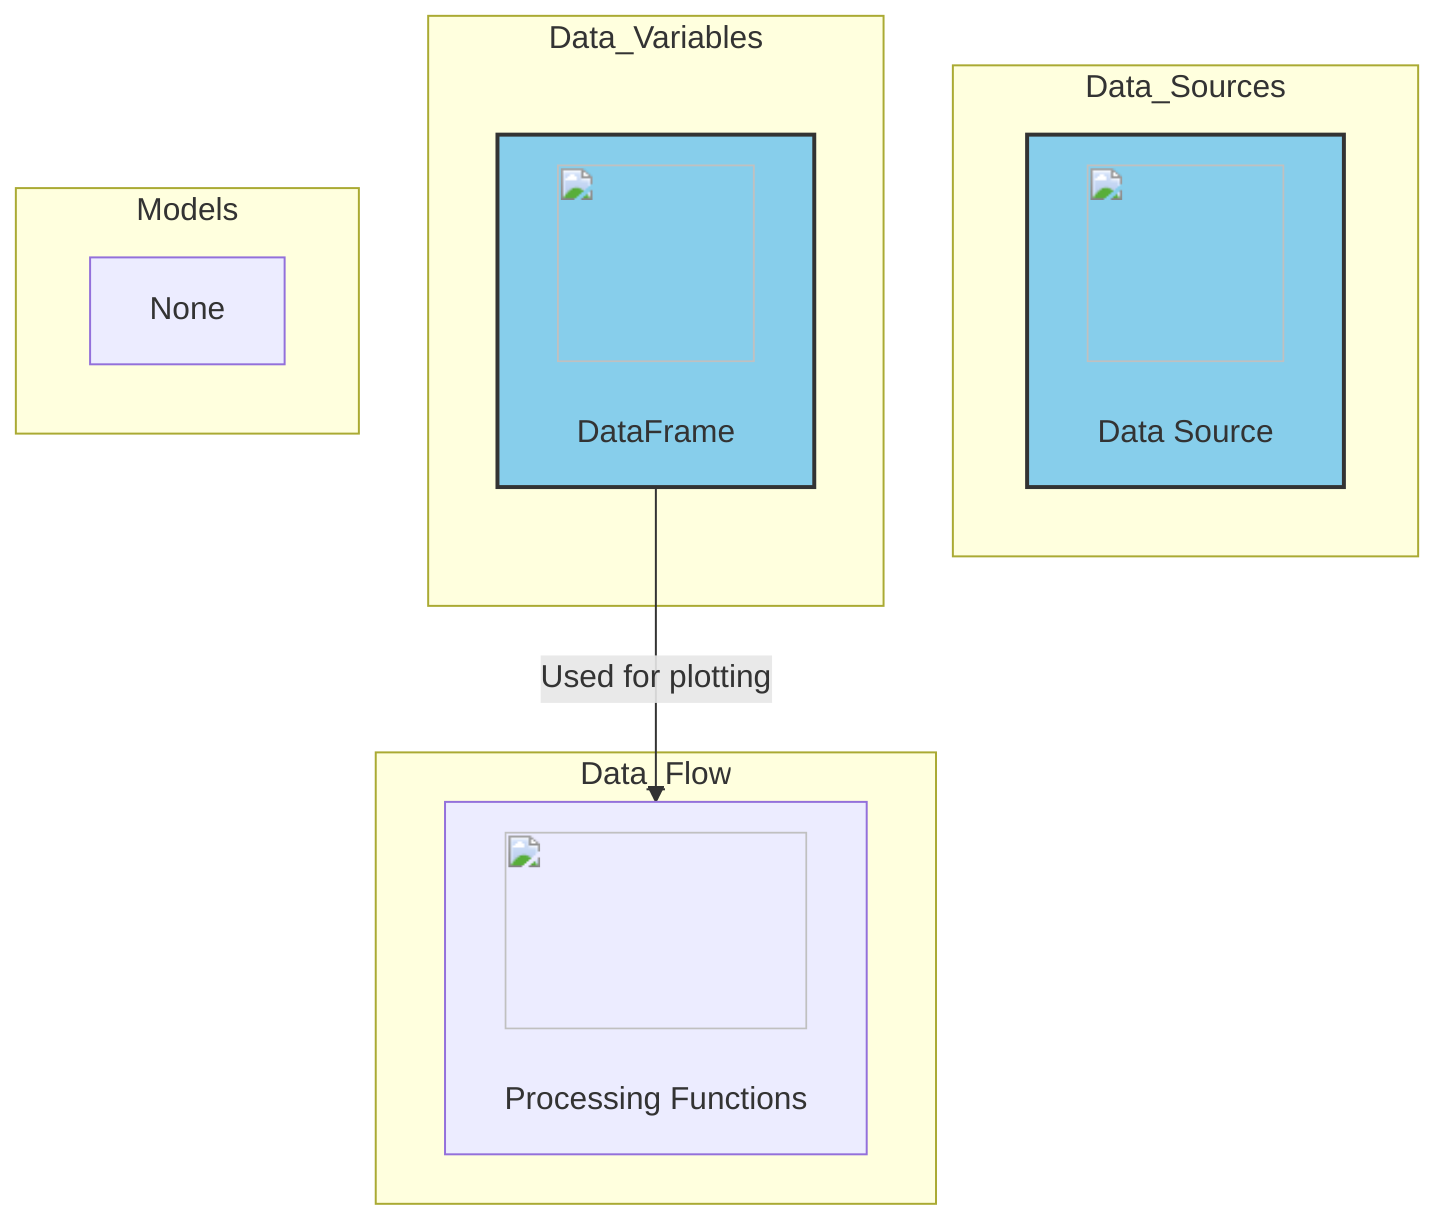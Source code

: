%% This is a valid Mermaid.js flowchart with TD direction
flowchart TD
    %% Data Source node, indicates where the data originally comes from
    subgraph Data_Sources
        DS["<img src='icons/database.svg' width=100 height=100/> <br/> Data Source"]:::dataVariable
    end
    
    %% DataFrame node, represents the main data structure used in the notebook
    subgraph Data_Variables
        DF["<img src='icons/table.svg' width=100 height=100/> <br/> DataFrame"]:::dataVariable
    end
    
    %% Processing node, describes any data processing in the notebook
    subgraph Data_Flow
        DF -->|Used for plotting| PlotFuncs["<img src='icons/column_split.svg' width=100 height=100/> <br/> Processing Functions"]
    end
    
    %% ML Models node, notes any models used (none in this case)
    subgraph Models
        M[None]
    end

    %% Styling for better visualization
    classDef dataVariable fill:#87CEEB,stroke:#333,stroke-width:2px;